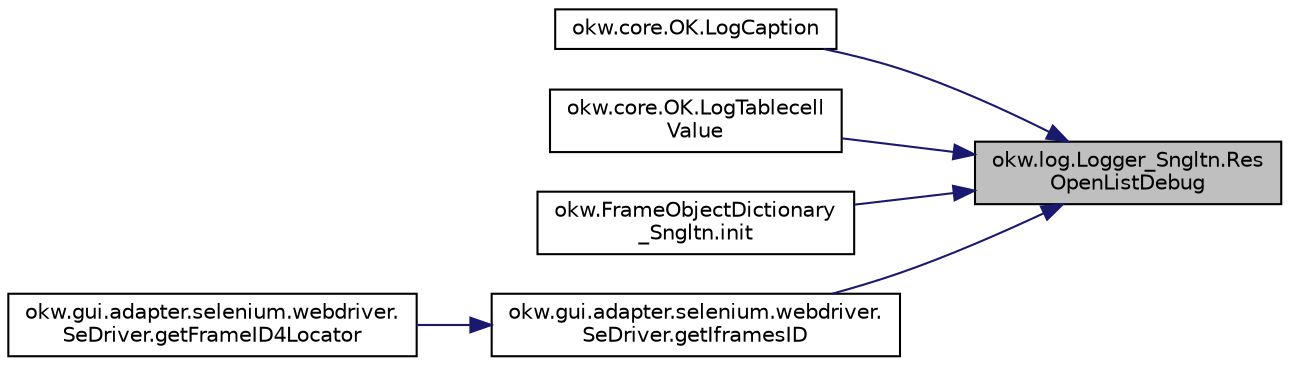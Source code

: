digraph "okw.log.Logger_Sngltn.ResOpenListDebug"
{
 // INTERACTIVE_SVG=YES
 // LATEX_PDF_SIZE
  edge [fontname="Helvetica",fontsize="10",labelfontname="Helvetica",labelfontsize="10"];
  node [fontname="Helvetica",fontsize="10",shape=record];
  rankdir="RL";
  Node2472 [label="okw.log.Logger_Sngltn.Res\lOpenListDebug",height=0.2,width=0.4,color="black", fillcolor="grey75", style="filled", fontcolor="black",tooltip="Erzeugt eine hierachische Log-Ebene in der Ergenbniss-Ausgabe."];
  Node2472 -> Node2473 [dir="back",color="midnightblue",fontsize="10",style="solid",fontname="Helvetica"];
  Node2473 [label="okw.core.OK.LogCaption",height=0.2,width=0.4,color="black", fillcolor="white", style="filled",URL="$classokw_1_1core_1_1_o_k.html#a2469f6149bc2c4540c48edd8facbb5c0",tooltip="Gibt die Caption eines GUI-Objektes in den Testergebnissen aus."];
  Node2472 -> Node2474 [dir="back",color="midnightblue",fontsize="10",style="solid",fontname="Helvetica"];
  Node2474 [label="okw.core.OK.LogTablecell\lValue",height=0.2,width=0.4,color="black", fillcolor="white", style="filled",URL="$classokw_1_1core_1_1_o_k.html#a7c6a02d1f58952de8cc3591379cdfbe3",tooltip="Dokumentiert den Wert der ausgewählten Zelle."];
  Node2472 -> Node2475 [dir="back",color="midnightblue",fontsize="10",style="solid",fontname="Helvetica"];
  Node2475 [label="okw.FrameObjectDictionary\l_Sngltn.init",height=0.2,width=0.4,color="black", fillcolor="white", style="filled",URL="$classokw_1_1_frame_object_dictionary___sngltn.html#a905bac544e5962ae15dfe1c1c50f2467",tooltip="Methode initialisiert diese Klasse."];
  Node2472 -> Node2476 [dir="back",color="midnightblue",fontsize="10",style="solid",fontname="Helvetica"];
  Node2476 [label="okw.gui.adapter.selenium.webdriver.\lSeDriver.getIframesID",height=0.2,width=0.4,color="black", fillcolor="white", style="filled",URL="$classokw_1_1gui_1_1adapter_1_1selenium_1_1webdriver_1_1_se_driver.html#af906ec51472e5852cc4c0ccec2b388a5",tooltip="Ermittelt alle iFrames im aktuellen HTML und erstellt eine liste der iFrame-ID´s."];
  Node2476 -> Node2477 [dir="back",color="midnightblue",fontsize="10",style="solid",fontname="Helvetica"];
  Node2477 [label="okw.gui.adapter.selenium.webdriver.\lSeDriver.getFrameID4Locator",height=0.2,width=0.4,color="black", fillcolor="white", style="filled",URL="$classokw_1_1gui_1_1adapter_1_1selenium_1_1webdriver_1_1_se_driver.html#ab605fb006ccd0bae5a6684e18085de75",tooltip="Ermittelt die iFrame ID zum gegeben Lokator fpsLocator."];
}
